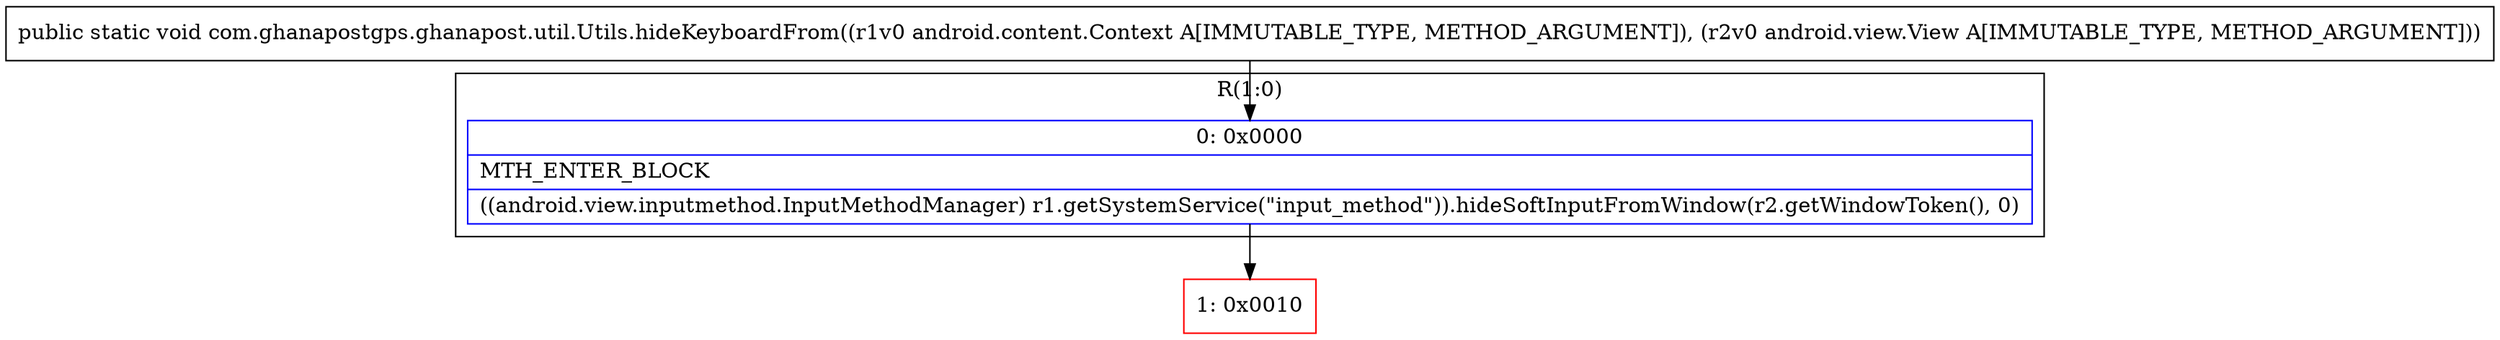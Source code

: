 digraph "CFG forcom.ghanapostgps.ghanapost.util.Utils.hideKeyboardFrom(Landroid\/content\/Context;Landroid\/view\/View;)V" {
subgraph cluster_Region_514474801 {
label = "R(1:0)";
node [shape=record,color=blue];
Node_0 [shape=record,label="{0\:\ 0x0000|MTH_ENTER_BLOCK\l|((android.view.inputmethod.InputMethodManager) r1.getSystemService(\"input_method\")).hideSoftInputFromWindow(r2.getWindowToken(), 0)\l}"];
}
Node_1 [shape=record,color=red,label="{1\:\ 0x0010}"];
MethodNode[shape=record,label="{public static void com.ghanapostgps.ghanapost.util.Utils.hideKeyboardFrom((r1v0 android.content.Context A[IMMUTABLE_TYPE, METHOD_ARGUMENT]), (r2v0 android.view.View A[IMMUTABLE_TYPE, METHOD_ARGUMENT])) }"];
MethodNode -> Node_0;
Node_0 -> Node_1;
}

